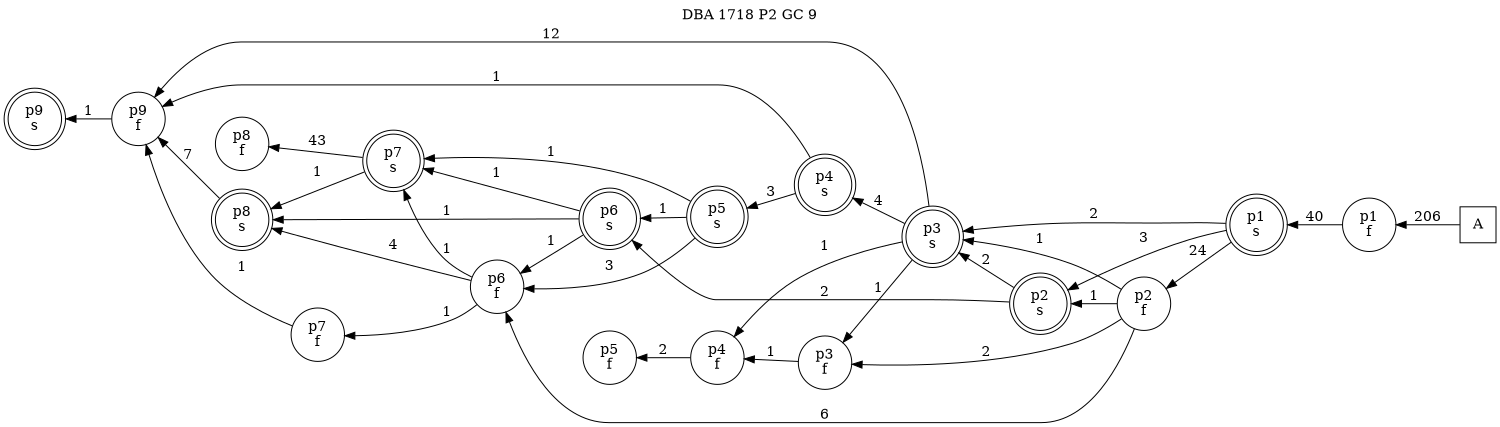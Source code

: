 digraph DBA_1718_P2_GC_9_LOW {
labelloc="tl"
label= " DBA 1718 P2 GC 9 "
rankdir="RL";
graph [ size=" 10 , 10 !"]

"A" [shape="square" label="A"]
"p1_f" [shape="circle" label="p1
f"]
"p1_s" [shape="doublecircle" label="p1
s"]
"p2_f" [shape="circle" label="p2
f"]
"p3_s" [shape="doublecircle" label="p3
s"]
"p4_f" [shape="circle" label="p4
f"]
"p5_f" [shape="circle" label="p5
f"]
"p3_f" [shape="circle" label="p3
f"]
"p4_s" [shape="doublecircle" label="p4
s"]
"p5_s" [shape="doublecircle" label="p5
s"]
"p6_f" [shape="circle" label="p6
f"]
"p7_s" [shape="doublecircle" label="p7
s"]
"p8_f" [shape="circle" label="p8
f"]
"p2_s" [shape="doublecircle" label="p2
s"]
"p6_s" [shape="doublecircle" label="p6
s"]
"p8_s" [shape="doublecircle" label="p8
s"]
"p9_f" [shape="circle" label="p9
f"]
"p7_f" [shape="circle" label="p7
f"]
"p9_s" [shape="doublecircle" label="p9
s"]
"A" -> "p1_f" [ label=206]
"p1_f" -> "p1_s" [ label=40]
"p1_s" -> "p2_f" [ label=24]
"p1_s" -> "p3_s" [ label=2]
"p1_s" -> "p2_s" [ label=3]
"p2_f" -> "p3_s" [ label=1]
"p2_f" -> "p3_f" [ label=2]
"p2_f" -> "p6_f" [ label=6]
"p2_f" -> "p2_s" [ label=1]
"p3_s" -> "p4_f" [ label=1]
"p3_s" -> "p3_f" [ label=1]
"p3_s" -> "p4_s" [ label=4]
"p3_s" -> "p9_f" [ label=12]
"p4_f" -> "p5_f" [ label=2]
"p3_f" -> "p4_f" [ label=1]
"p4_s" -> "p5_s" [ label=3]
"p4_s" -> "p9_f" [ label=1]
"p5_s" -> "p6_f" [ label=3]
"p5_s" -> "p7_s" [ label=1]
"p5_s" -> "p6_s" [ label=1]
"p6_f" -> "p7_s" [ label=1]
"p6_f" -> "p8_s" [ label=4]
"p6_f" -> "p7_f" [ label=1]
"p7_s" -> "p8_f" [ label=43]
"p7_s" -> "p8_s" [ label=1]
"p2_s" -> "p3_s" [ label=2]
"p2_s" -> "p6_s" [ label=2]
"p6_s" -> "p6_f" [ label=1]
"p6_s" -> "p7_s" [ label=1]
"p6_s" -> "p8_s" [ label=1]
"p8_s" -> "p9_f" [ label=7]
"p9_f" -> "p9_s" [ label=1]
"p7_f" -> "p9_f" [ label=1]
}
